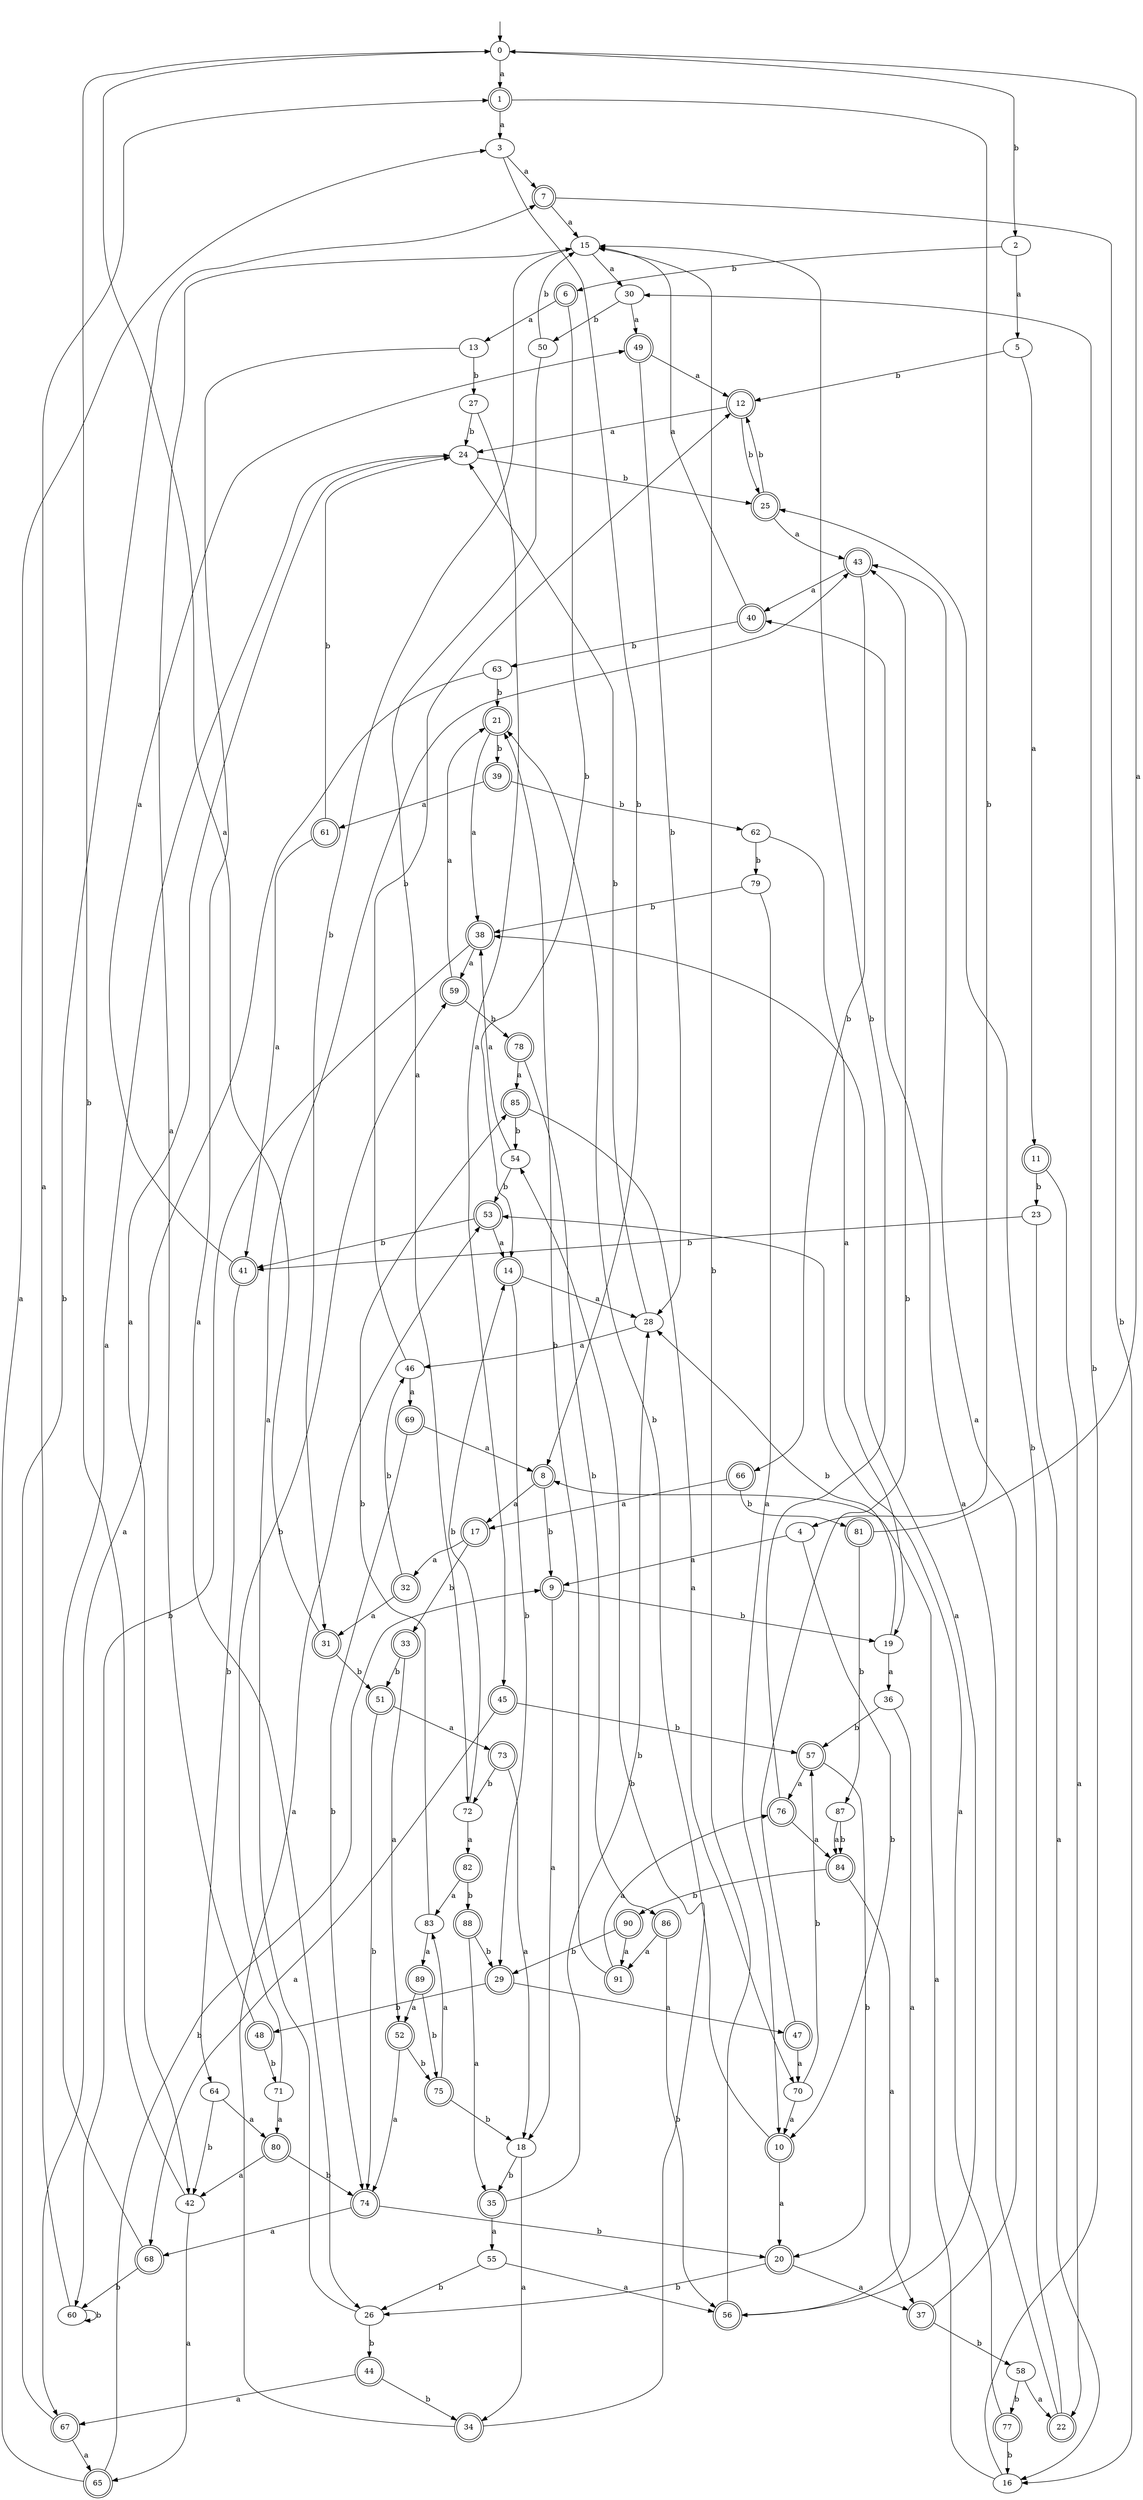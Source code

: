 digraph RandomDFA {
  __start0 [label="", shape=none];
  __start0 -> 0 [label=""];
  0 [shape=circle]
  0 -> 1 [label="a"]
  0 -> 2 [label="b"]
  1 [shape=doublecircle]
  1 -> 3 [label="a"]
  1 -> 4 [label="b"]
  2
  2 -> 5 [label="a"]
  2 -> 6 [label="b"]
  3
  3 -> 7 [label="a"]
  3 -> 8 [label="b"]
  4
  4 -> 9 [label="a"]
  4 -> 10 [label="b"]
  5
  5 -> 11 [label="a"]
  5 -> 12 [label="b"]
  6 [shape=doublecircle]
  6 -> 13 [label="a"]
  6 -> 14 [label="b"]
  7 [shape=doublecircle]
  7 -> 15 [label="a"]
  7 -> 16 [label="b"]
  8 [shape=doublecircle]
  8 -> 17 [label="a"]
  8 -> 9 [label="b"]
  9 [shape=doublecircle]
  9 -> 18 [label="a"]
  9 -> 19 [label="b"]
  10 [shape=doublecircle]
  10 -> 20 [label="a"]
  10 -> 21 [label="b"]
  11 [shape=doublecircle]
  11 -> 22 [label="a"]
  11 -> 23 [label="b"]
  12 [shape=doublecircle]
  12 -> 24 [label="a"]
  12 -> 25 [label="b"]
  13
  13 -> 26 [label="a"]
  13 -> 27 [label="b"]
  14 [shape=doublecircle]
  14 -> 28 [label="a"]
  14 -> 29 [label="b"]
  15
  15 -> 30 [label="a"]
  15 -> 31 [label="b"]
  16
  16 -> 8 [label="a"]
  16 -> 30 [label="b"]
  17 [shape=doublecircle]
  17 -> 32 [label="a"]
  17 -> 33 [label="b"]
  18
  18 -> 34 [label="a"]
  18 -> 35 [label="b"]
  19
  19 -> 36 [label="a"]
  19 -> 28 [label="b"]
  20 [shape=doublecircle]
  20 -> 37 [label="a"]
  20 -> 26 [label="b"]
  21 [shape=doublecircle]
  21 -> 38 [label="a"]
  21 -> 39 [label="b"]
  22 [shape=doublecircle]
  22 -> 40 [label="a"]
  22 -> 25 [label="b"]
  23
  23 -> 16 [label="a"]
  23 -> 41 [label="b"]
  24
  24 -> 42 [label="a"]
  24 -> 25 [label="b"]
  25 [shape=doublecircle]
  25 -> 43 [label="a"]
  25 -> 12 [label="b"]
  26
  26 -> 43 [label="a"]
  26 -> 44 [label="b"]
  27
  27 -> 45 [label="a"]
  27 -> 24 [label="b"]
  28
  28 -> 46 [label="a"]
  28 -> 24 [label="b"]
  29 [shape=doublecircle]
  29 -> 47 [label="a"]
  29 -> 48 [label="b"]
  30
  30 -> 49 [label="a"]
  30 -> 50 [label="b"]
  31 [shape=doublecircle]
  31 -> 0 [label="a"]
  31 -> 51 [label="b"]
  32 [shape=doublecircle]
  32 -> 31 [label="a"]
  32 -> 46 [label="b"]
  33 [shape=doublecircle]
  33 -> 52 [label="a"]
  33 -> 51 [label="b"]
  34 [shape=doublecircle]
  34 -> 53 [label="a"]
  34 -> 54 [label="b"]
  35 [shape=doublecircle]
  35 -> 55 [label="a"]
  35 -> 28 [label="b"]
  36
  36 -> 56 [label="a"]
  36 -> 57 [label="b"]
  37 [shape=doublecircle]
  37 -> 43 [label="a"]
  37 -> 58 [label="b"]
  38 [shape=doublecircle]
  38 -> 59 [label="a"]
  38 -> 60 [label="b"]
  39 [shape=doublecircle]
  39 -> 61 [label="a"]
  39 -> 62 [label="b"]
  40 [shape=doublecircle]
  40 -> 15 [label="a"]
  40 -> 63 [label="b"]
  41 [shape=doublecircle]
  41 -> 49 [label="a"]
  41 -> 64 [label="b"]
  42
  42 -> 65 [label="a"]
  42 -> 0 [label="b"]
  43 [shape=doublecircle]
  43 -> 40 [label="a"]
  43 -> 66 [label="b"]
  44 [shape=doublecircle]
  44 -> 67 [label="a"]
  44 -> 34 [label="b"]
  45 [shape=doublecircle]
  45 -> 68 [label="a"]
  45 -> 57 [label="b"]
  46
  46 -> 69 [label="a"]
  46 -> 12 [label="b"]
  47 [shape=doublecircle]
  47 -> 70 [label="a"]
  47 -> 43 [label="b"]
  48 [shape=doublecircle]
  48 -> 15 [label="a"]
  48 -> 71 [label="b"]
  49 [shape=doublecircle]
  49 -> 12 [label="a"]
  49 -> 28 [label="b"]
  50
  50 -> 72 [label="a"]
  50 -> 15 [label="b"]
  51 [shape=doublecircle]
  51 -> 73 [label="a"]
  51 -> 74 [label="b"]
  52 [shape=doublecircle]
  52 -> 74 [label="a"]
  52 -> 75 [label="b"]
  53 [shape=doublecircle]
  53 -> 14 [label="a"]
  53 -> 41 [label="b"]
  54
  54 -> 38 [label="a"]
  54 -> 53 [label="b"]
  55
  55 -> 56 [label="a"]
  55 -> 26 [label="b"]
  56 [shape=doublecircle]
  56 -> 38 [label="a"]
  56 -> 15 [label="b"]
  57 [shape=doublecircle]
  57 -> 76 [label="a"]
  57 -> 20 [label="b"]
  58
  58 -> 22 [label="a"]
  58 -> 77 [label="b"]
  59 [shape=doublecircle]
  59 -> 21 [label="a"]
  59 -> 78 [label="b"]
  60
  60 -> 1 [label="a"]
  60 -> 60 [label="b"]
  61 [shape=doublecircle]
  61 -> 41 [label="a"]
  61 -> 24 [label="b"]
  62
  62 -> 19 [label="a"]
  62 -> 79 [label="b"]
  63
  63 -> 67 [label="a"]
  63 -> 21 [label="b"]
  64
  64 -> 80 [label="a"]
  64 -> 42 [label="b"]
  65 [shape=doublecircle]
  65 -> 3 [label="a"]
  65 -> 9 [label="b"]
  66 [shape=doublecircle]
  66 -> 17 [label="a"]
  66 -> 81 [label="b"]
  67 [shape=doublecircle]
  67 -> 65 [label="a"]
  67 -> 7 [label="b"]
  68 [shape=doublecircle]
  68 -> 24 [label="a"]
  68 -> 60 [label="b"]
  69 [shape=doublecircle]
  69 -> 8 [label="a"]
  69 -> 74 [label="b"]
  70
  70 -> 10 [label="a"]
  70 -> 57 [label="b"]
  71
  71 -> 80 [label="a"]
  71 -> 59 [label="b"]
  72
  72 -> 82 [label="a"]
  72 -> 14 [label="b"]
  73 [shape=doublecircle]
  73 -> 18 [label="a"]
  73 -> 72 [label="b"]
  74 [shape=doublecircle]
  74 -> 68 [label="a"]
  74 -> 20 [label="b"]
  75 [shape=doublecircle]
  75 -> 83 [label="a"]
  75 -> 18 [label="b"]
  76 [shape=doublecircle]
  76 -> 84 [label="a"]
  76 -> 15 [label="b"]
  77 [shape=doublecircle]
  77 -> 53 [label="a"]
  77 -> 16 [label="b"]
  78 [shape=doublecircle]
  78 -> 85 [label="a"]
  78 -> 86 [label="b"]
  79
  79 -> 10 [label="a"]
  79 -> 38 [label="b"]
  80 [shape=doublecircle]
  80 -> 42 [label="a"]
  80 -> 74 [label="b"]
  81 [shape=doublecircle]
  81 -> 0 [label="a"]
  81 -> 87 [label="b"]
  82 [shape=doublecircle]
  82 -> 83 [label="a"]
  82 -> 88 [label="b"]
  83
  83 -> 89 [label="a"]
  83 -> 85 [label="b"]
  84 [shape=doublecircle]
  84 -> 37 [label="a"]
  84 -> 90 [label="b"]
  85 [shape=doublecircle]
  85 -> 70 [label="a"]
  85 -> 54 [label="b"]
  86 [shape=doublecircle]
  86 -> 91 [label="a"]
  86 -> 56 [label="b"]
  87
  87 -> 84 [label="a"]
  87 -> 84 [label="b"]
  88 [shape=doublecircle]
  88 -> 35 [label="a"]
  88 -> 29 [label="b"]
  89 [shape=doublecircle]
  89 -> 52 [label="a"]
  89 -> 75 [label="b"]
  90 [shape=doublecircle]
  90 -> 91 [label="a"]
  90 -> 29 [label="b"]
  91 [shape=doublecircle]
  91 -> 76 [label="a"]
  91 -> 21 [label="b"]
}
